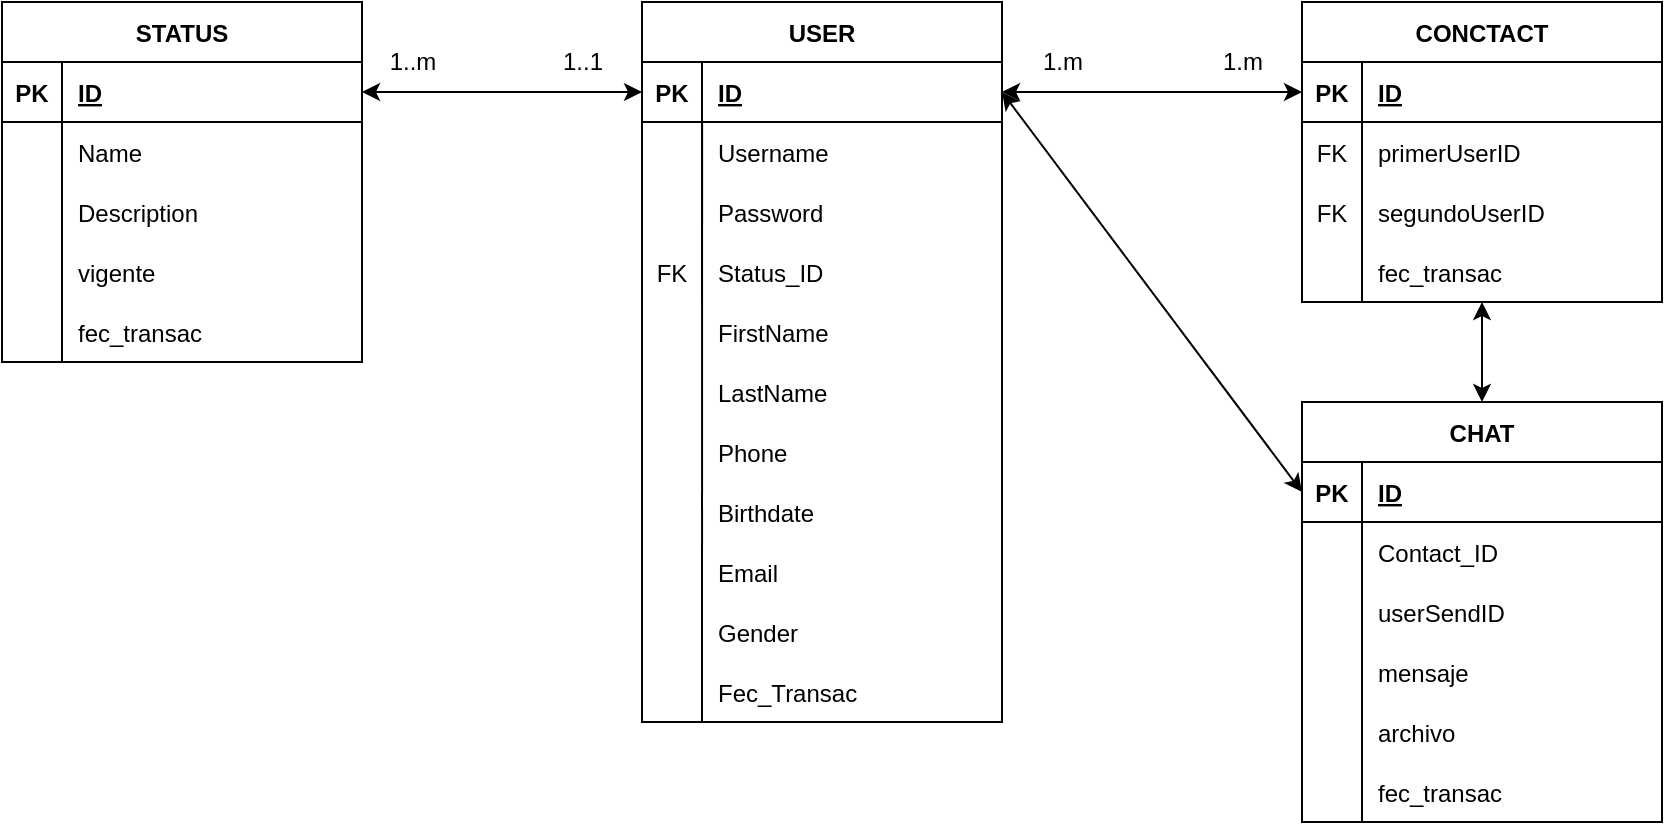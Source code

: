 <mxfile version="20.8.20" type="device"><diagram id="C5RBs43oDa-KdzZeNtuy" name="Page-1"><mxGraphModel dx="1377" dy="788" grid="1" gridSize="10" guides="1" tooltips="1" connect="1" arrows="1" fold="1" page="1" pageScale="1" pageWidth="827" pageHeight="1169" math="0" shadow="0"><root><mxCell id="WIyWlLk6GJQsqaUBKTNV-0"/><mxCell id="WIyWlLk6GJQsqaUBKTNV-1" parent="WIyWlLk6GJQsqaUBKTNV-0"/><mxCell id="EX2vOps7kcQV64Y0G11D-13" value="USER" style="shape=table;startSize=30;container=1;collapsible=1;childLayout=tableLayout;fixedRows=1;rowLines=0;fontStyle=1;align=center;resizeLast=1;" vertex="1" parent="WIyWlLk6GJQsqaUBKTNV-1"><mxGeometry x="350" y="570" width="180" height="360" as="geometry"/></mxCell><mxCell id="EX2vOps7kcQV64Y0G11D-14" value="" style="shape=tableRow;horizontal=0;startSize=0;swimlaneHead=0;swimlaneBody=0;fillColor=none;collapsible=0;dropTarget=0;points=[[0,0.5],[1,0.5]];portConstraint=eastwest;top=0;left=0;right=0;bottom=1;" vertex="1" parent="EX2vOps7kcQV64Y0G11D-13"><mxGeometry y="30" width="180" height="30" as="geometry"/></mxCell><mxCell id="EX2vOps7kcQV64Y0G11D-15" value="PK" style="shape=partialRectangle;connectable=0;fillColor=none;top=0;left=0;bottom=0;right=0;fontStyle=1;overflow=hidden;" vertex="1" parent="EX2vOps7kcQV64Y0G11D-14"><mxGeometry width="30" height="30" as="geometry"><mxRectangle width="30" height="30" as="alternateBounds"/></mxGeometry></mxCell><mxCell id="EX2vOps7kcQV64Y0G11D-16" value="ID" style="shape=partialRectangle;connectable=0;fillColor=none;top=0;left=0;bottom=0;right=0;align=left;spacingLeft=6;fontStyle=5;overflow=hidden;" vertex="1" parent="EX2vOps7kcQV64Y0G11D-14"><mxGeometry x="30" width="150" height="30" as="geometry"><mxRectangle width="150" height="30" as="alternateBounds"/></mxGeometry></mxCell><mxCell id="EX2vOps7kcQV64Y0G11D-17" value="" style="shape=tableRow;horizontal=0;startSize=0;swimlaneHead=0;swimlaneBody=0;fillColor=none;collapsible=0;dropTarget=0;points=[[0,0.5],[1,0.5]];portConstraint=eastwest;top=0;left=0;right=0;bottom=0;" vertex="1" parent="EX2vOps7kcQV64Y0G11D-13"><mxGeometry y="60" width="180" height="30" as="geometry"/></mxCell><mxCell id="EX2vOps7kcQV64Y0G11D-18" value="" style="shape=partialRectangle;connectable=0;fillColor=none;top=0;left=0;bottom=0;right=0;editable=1;overflow=hidden;" vertex="1" parent="EX2vOps7kcQV64Y0G11D-17"><mxGeometry width="30" height="30" as="geometry"><mxRectangle width="30" height="30" as="alternateBounds"/></mxGeometry></mxCell><mxCell id="EX2vOps7kcQV64Y0G11D-19" value="Username" style="shape=partialRectangle;connectable=0;fillColor=none;top=0;left=0;bottom=0;right=0;align=left;spacingLeft=6;overflow=hidden;" vertex="1" parent="EX2vOps7kcQV64Y0G11D-17"><mxGeometry x="30" width="150" height="30" as="geometry"><mxRectangle width="150" height="30" as="alternateBounds"/></mxGeometry></mxCell><mxCell id="EX2vOps7kcQV64Y0G11D-20" value="" style="shape=tableRow;horizontal=0;startSize=0;swimlaneHead=0;swimlaneBody=0;fillColor=none;collapsible=0;dropTarget=0;points=[[0,0.5],[1,0.5]];portConstraint=eastwest;top=0;left=0;right=0;bottom=0;" vertex="1" parent="EX2vOps7kcQV64Y0G11D-13"><mxGeometry y="90" width="180" height="30" as="geometry"/></mxCell><mxCell id="EX2vOps7kcQV64Y0G11D-21" value="" style="shape=partialRectangle;connectable=0;fillColor=none;top=0;left=0;bottom=0;right=0;editable=1;overflow=hidden;" vertex="1" parent="EX2vOps7kcQV64Y0G11D-20"><mxGeometry width="30" height="30" as="geometry"><mxRectangle width="30" height="30" as="alternateBounds"/></mxGeometry></mxCell><mxCell id="EX2vOps7kcQV64Y0G11D-22" value="Password" style="shape=partialRectangle;connectable=0;fillColor=none;top=0;left=0;bottom=0;right=0;align=left;spacingLeft=6;overflow=hidden;" vertex="1" parent="EX2vOps7kcQV64Y0G11D-20"><mxGeometry x="30" width="150" height="30" as="geometry"><mxRectangle width="150" height="30" as="alternateBounds"/></mxGeometry></mxCell><mxCell id="EX2vOps7kcQV64Y0G11D-23" value="" style="shape=tableRow;horizontal=0;startSize=0;swimlaneHead=0;swimlaneBody=0;fillColor=none;collapsible=0;dropTarget=0;points=[[0,0.5],[1,0.5]];portConstraint=eastwest;top=0;left=0;right=0;bottom=0;" vertex="1" parent="EX2vOps7kcQV64Y0G11D-13"><mxGeometry y="120" width="180" height="30" as="geometry"/></mxCell><mxCell id="EX2vOps7kcQV64Y0G11D-24" value="" style="shape=partialRectangle;connectable=0;fillColor=none;top=0;left=0;bottom=0;right=0;editable=1;overflow=hidden;" vertex="1" parent="EX2vOps7kcQV64Y0G11D-23"><mxGeometry width="30" height="30" as="geometry"><mxRectangle width="30" height="30" as="alternateBounds"/></mxGeometry></mxCell><mxCell id="EX2vOps7kcQV64Y0G11D-25" value="Status_ID" style="shape=partialRectangle;connectable=0;fillColor=none;top=0;left=0;bottom=0;right=0;align=left;spacingLeft=6;overflow=hidden;" vertex="1" parent="EX2vOps7kcQV64Y0G11D-23"><mxGeometry x="30" width="150" height="30" as="geometry"><mxRectangle width="150" height="30" as="alternateBounds"/></mxGeometry></mxCell><mxCell id="EX2vOps7kcQV64Y0G11D-26" value="STATUS" style="shape=table;startSize=30;container=1;collapsible=1;childLayout=tableLayout;fixedRows=1;rowLines=0;fontStyle=1;align=center;resizeLast=1;" vertex="1" parent="WIyWlLk6GJQsqaUBKTNV-1"><mxGeometry x="30" y="570" width="180" height="180" as="geometry"/></mxCell><mxCell id="EX2vOps7kcQV64Y0G11D-27" value="" style="shape=tableRow;horizontal=0;startSize=0;swimlaneHead=0;swimlaneBody=0;fillColor=none;collapsible=0;dropTarget=0;points=[[0,0.5],[1,0.5]];portConstraint=eastwest;top=0;left=0;right=0;bottom=1;" vertex="1" parent="EX2vOps7kcQV64Y0G11D-26"><mxGeometry y="30" width="180" height="30" as="geometry"/></mxCell><mxCell id="EX2vOps7kcQV64Y0G11D-28" value="PK" style="shape=partialRectangle;connectable=0;fillColor=none;top=0;left=0;bottom=0;right=0;fontStyle=1;overflow=hidden;" vertex="1" parent="EX2vOps7kcQV64Y0G11D-27"><mxGeometry width="30" height="30" as="geometry"><mxRectangle width="30" height="30" as="alternateBounds"/></mxGeometry></mxCell><mxCell id="EX2vOps7kcQV64Y0G11D-29" value="ID" style="shape=partialRectangle;connectable=0;fillColor=none;top=0;left=0;bottom=0;right=0;align=left;spacingLeft=6;fontStyle=5;overflow=hidden;" vertex="1" parent="EX2vOps7kcQV64Y0G11D-27"><mxGeometry x="30" width="150" height="30" as="geometry"><mxRectangle width="150" height="30" as="alternateBounds"/></mxGeometry></mxCell><mxCell id="EX2vOps7kcQV64Y0G11D-30" value="" style="shape=tableRow;horizontal=0;startSize=0;swimlaneHead=0;swimlaneBody=0;fillColor=none;collapsible=0;dropTarget=0;points=[[0,0.5],[1,0.5]];portConstraint=eastwest;top=0;left=0;right=0;bottom=0;" vertex="1" parent="EX2vOps7kcQV64Y0G11D-26"><mxGeometry y="60" width="180" height="30" as="geometry"/></mxCell><mxCell id="EX2vOps7kcQV64Y0G11D-31" value="" style="shape=partialRectangle;connectable=0;fillColor=none;top=0;left=0;bottom=0;right=0;editable=1;overflow=hidden;" vertex="1" parent="EX2vOps7kcQV64Y0G11D-30"><mxGeometry width="30" height="30" as="geometry"><mxRectangle width="30" height="30" as="alternateBounds"/></mxGeometry></mxCell><mxCell id="EX2vOps7kcQV64Y0G11D-32" value="Name" style="shape=partialRectangle;connectable=0;fillColor=none;top=0;left=0;bottom=0;right=0;align=left;spacingLeft=6;overflow=hidden;" vertex="1" parent="EX2vOps7kcQV64Y0G11D-30"><mxGeometry x="30" width="150" height="30" as="geometry"><mxRectangle width="150" height="30" as="alternateBounds"/></mxGeometry></mxCell><mxCell id="EX2vOps7kcQV64Y0G11D-33" value="" style="shape=tableRow;horizontal=0;startSize=0;swimlaneHead=0;swimlaneBody=0;fillColor=none;collapsible=0;dropTarget=0;points=[[0,0.5],[1,0.5]];portConstraint=eastwest;top=0;left=0;right=0;bottom=0;" vertex="1" parent="EX2vOps7kcQV64Y0G11D-26"><mxGeometry y="90" width="180" height="30" as="geometry"/></mxCell><mxCell id="EX2vOps7kcQV64Y0G11D-34" value="" style="shape=partialRectangle;connectable=0;fillColor=none;top=0;left=0;bottom=0;right=0;editable=1;overflow=hidden;" vertex="1" parent="EX2vOps7kcQV64Y0G11D-33"><mxGeometry width="30" height="30" as="geometry"><mxRectangle width="30" height="30" as="alternateBounds"/></mxGeometry></mxCell><mxCell id="EX2vOps7kcQV64Y0G11D-35" value="Description" style="shape=partialRectangle;connectable=0;fillColor=none;top=0;left=0;bottom=0;right=0;align=left;spacingLeft=6;overflow=hidden;" vertex="1" parent="EX2vOps7kcQV64Y0G11D-33"><mxGeometry x="30" width="150" height="30" as="geometry"><mxRectangle width="150" height="30" as="alternateBounds"/></mxGeometry></mxCell><mxCell id="EX2vOps7kcQV64Y0G11D-36" value="" style="shape=tableRow;horizontal=0;startSize=0;swimlaneHead=0;swimlaneBody=0;fillColor=none;collapsible=0;dropTarget=0;points=[[0,0.5],[1,0.5]];portConstraint=eastwest;top=0;left=0;right=0;bottom=0;" vertex="1" parent="EX2vOps7kcQV64Y0G11D-26"><mxGeometry y="120" width="180" height="30" as="geometry"/></mxCell><mxCell id="EX2vOps7kcQV64Y0G11D-37" value="" style="shape=partialRectangle;connectable=0;fillColor=none;top=0;left=0;bottom=0;right=0;editable=1;overflow=hidden;" vertex="1" parent="EX2vOps7kcQV64Y0G11D-36"><mxGeometry width="30" height="30" as="geometry"><mxRectangle width="30" height="30" as="alternateBounds"/></mxGeometry></mxCell><mxCell id="EX2vOps7kcQV64Y0G11D-38" value="vigente" style="shape=partialRectangle;connectable=0;fillColor=none;top=0;left=0;bottom=0;right=0;align=left;spacingLeft=6;overflow=hidden;" vertex="1" parent="EX2vOps7kcQV64Y0G11D-36"><mxGeometry x="30" width="150" height="30" as="geometry"><mxRectangle width="150" height="30" as="alternateBounds"/></mxGeometry></mxCell><mxCell id="EX2vOps7kcQV64Y0G11D-52" value="CHAT" style="shape=table;startSize=30;container=1;collapsible=1;childLayout=tableLayout;fixedRows=1;rowLines=0;fontStyle=1;align=center;resizeLast=1;" vertex="1" parent="WIyWlLk6GJQsqaUBKTNV-1"><mxGeometry x="680" y="770" width="180" height="210" as="geometry"/></mxCell><mxCell id="EX2vOps7kcQV64Y0G11D-53" value="" style="shape=tableRow;horizontal=0;startSize=0;swimlaneHead=0;swimlaneBody=0;fillColor=none;collapsible=0;dropTarget=0;points=[[0,0.5],[1,0.5]];portConstraint=eastwest;top=0;left=0;right=0;bottom=1;" vertex="1" parent="EX2vOps7kcQV64Y0G11D-52"><mxGeometry y="30" width="180" height="30" as="geometry"/></mxCell><mxCell id="EX2vOps7kcQV64Y0G11D-54" value="PK" style="shape=partialRectangle;connectable=0;fillColor=none;top=0;left=0;bottom=0;right=0;fontStyle=1;overflow=hidden;" vertex="1" parent="EX2vOps7kcQV64Y0G11D-53"><mxGeometry width="30" height="30" as="geometry"><mxRectangle width="30" height="30" as="alternateBounds"/></mxGeometry></mxCell><mxCell id="EX2vOps7kcQV64Y0G11D-55" value="ID" style="shape=partialRectangle;connectable=0;fillColor=none;top=0;left=0;bottom=0;right=0;align=left;spacingLeft=6;fontStyle=5;overflow=hidden;" vertex="1" parent="EX2vOps7kcQV64Y0G11D-53"><mxGeometry x="30" width="150" height="30" as="geometry"><mxRectangle width="150" height="30" as="alternateBounds"/></mxGeometry></mxCell><mxCell id="EX2vOps7kcQV64Y0G11D-56" value="" style="shape=tableRow;horizontal=0;startSize=0;swimlaneHead=0;swimlaneBody=0;fillColor=none;collapsible=0;dropTarget=0;points=[[0,0.5],[1,0.5]];portConstraint=eastwest;top=0;left=0;right=0;bottom=0;" vertex="1" parent="EX2vOps7kcQV64Y0G11D-52"><mxGeometry y="60" width="180" height="30" as="geometry"/></mxCell><mxCell id="EX2vOps7kcQV64Y0G11D-57" value="" style="shape=partialRectangle;connectable=0;fillColor=none;top=0;left=0;bottom=0;right=0;editable=1;overflow=hidden;" vertex="1" parent="EX2vOps7kcQV64Y0G11D-56"><mxGeometry width="30" height="30" as="geometry"><mxRectangle width="30" height="30" as="alternateBounds"/></mxGeometry></mxCell><mxCell id="EX2vOps7kcQV64Y0G11D-58" value="Contact_ID" style="shape=partialRectangle;connectable=0;fillColor=none;top=0;left=0;bottom=0;right=0;align=left;spacingLeft=6;overflow=hidden;" vertex="1" parent="EX2vOps7kcQV64Y0G11D-56"><mxGeometry x="30" width="150" height="30" as="geometry"><mxRectangle width="150" height="30" as="alternateBounds"/></mxGeometry></mxCell><mxCell id="EX2vOps7kcQV64Y0G11D-59" value="" style="shape=tableRow;horizontal=0;startSize=0;swimlaneHead=0;swimlaneBody=0;fillColor=none;collapsible=0;dropTarget=0;points=[[0,0.5],[1,0.5]];portConstraint=eastwest;top=0;left=0;right=0;bottom=0;" vertex="1" parent="EX2vOps7kcQV64Y0G11D-52"><mxGeometry y="90" width="180" height="30" as="geometry"/></mxCell><mxCell id="EX2vOps7kcQV64Y0G11D-60" value="" style="shape=partialRectangle;connectable=0;fillColor=none;top=0;left=0;bottom=0;right=0;editable=1;overflow=hidden;" vertex="1" parent="EX2vOps7kcQV64Y0G11D-59"><mxGeometry width="30" height="30" as="geometry"><mxRectangle width="30" height="30" as="alternateBounds"/></mxGeometry></mxCell><mxCell id="EX2vOps7kcQV64Y0G11D-61" value="userSendID" style="shape=partialRectangle;connectable=0;fillColor=none;top=0;left=0;bottom=0;right=0;align=left;spacingLeft=6;overflow=hidden;" vertex="1" parent="EX2vOps7kcQV64Y0G11D-59"><mxGeometry x="30" width="150" height="30" as="geometry"><mxRectangle width="150" height="30" as="alternateBounds"/></mxGeometry></mxCell><mxCell id="EX2vOps7kcQV64Y0G11D-62" value="" style="shape=tableRow;horizontal=0;startSize=0;swimlaneHead=0;swimlaneBody=0;fillColor=none;collapsible=0;dropTarget=0;points=[[0,0.5],[1,0.5]];portConstraint=eastwest;top=0;left=0;right=0;bottom=0;" vertex="1" parent="EX2vOps7kcQV64Y0G11D-52"><mxGeometry y="120" width="180" height="30" as="geometry"/></mxCell><mxCell id="EX2vOps7kcQV64Y0G11D-63" value="" style="shape=partialRectangle;connectable=0;fillColor=none;top=0;left=0;bottom=0;right=0;editable=1;overflow=hidden;" vertex="1" parent="EX2vOps7kcQV64Y0G11D-62"><mxGeometry width="30" height="30" as="geometry"><mxRectangle width="30" height="30" as="alternateBounds"/></mxGeometry></mxCell><mxCell id="EX2vOps7kcQV64Y0G11D-64" value="mensaje" style="shape=partialRectangle;connectable=0;fillColor=none;top=0;left=0;bottom=0;right=0;align=left;spacingLeft=6;overflow=hidden;" vertex="1" parent="EX2vOps7kcQV64Y0G11D-62"><mxGeometry x="30" width="150" height="30" as="geometry"><mxRectangle width="150" height="30" as="alternateBounds"/></mxGeometry></mxCell><mxCell id="EX2vOps7kcQV64Y0G11D-65" value="fec_transac" style="shape=partialRectangle;connectable=0;fillColor=none;top=0;left=0;bottom=0;right=0;align=left;spacingLeft=6;overflow=hidden;" vertex="1" parent="WIyWlLk6GJQsqaUBKTNV-1"><mxGeometry x="60" y="720" width="150" height="30" as="geometry"><mxRectangle width="150" height="30" as="alternateBounds"/></mxGeometry></mxCell><mxCell id="EX2vOps7kcQV64Y0G11D-66" value="" style="shape=partialRectangle;connectable=0;fillColor=none;top=0;left=0;bottom=0;right=0;editable=1;overflow=hidden;" vertex="1" parent="WIyWlLk6GJQsqaUBKTNV-1"><mxGeometry x="60" y="720" width="30" height="30" as="geometry"><mxRectangle width="30" height="30" as="alternateBounds"/></mxGeometry></mxCell><mxCell id="EX2vOps7kcQV64Y0G11D-67" value="" style="shape=tableRow;horizontal=0;startSize=0;swimlaneHead=0;swimlaneBody=0;fillColor=none;collapsible=0;dropTarget=0;points=[[0,0.5],[1,0.5]];portConstraint=eastwest;top=0;left=0;right=0;bottom=0;" vertex="1" parent="WIyWlLk6GJQsqaUBKTNV-1"><mxGeometry x="350" y="720" width="180" height="30" as="geometry"/></mxCell><mxCell id="EX2vOps7kcQV64Y0G11D-68" value="" style="shape=partialRectangle;connectable=0;fillColor=none;top=0;left=0;bottom=0;right=0;editable=1;overflow=hidden;" vertex="1" parent="EX2vOps7kcQV64Y0G11D-67"><mxGeometry width="30" height="30" as="geometry"><mxRectangle width="30" height="30" as="alternateBounds"/></mxGeometry></mxCell><mxCell id="EX2vOps7kcQV64Y0G11D-69" value="FirstName" style="shape=partialRectangle;connectable=0;fillColor=none;top=0;left=0;bottom=0;right=0;align=left;spacingLeft=6;overflow=hidden;" vertex="1" parent="EX2vOps7kcQV64Y0G11D-67"><mxGeometry x="30" width="150" height="30" as="geometry"><mxRectangle width="150" height="30" as="alternateBounds"/></mxGeometry></mxCell><mxCell id="EX2vOps7kcQV64Y0G11D-70" value="" style="shape=tableRow;horizontal=0;startSize=0;swimlaneHead=0;swimlaneBody=0;fillColor=none;collapsible=0;dropTarget=0;points=[[0,0.5],[1,0.5]];portConstraint=eastwest;top=0;left=0;right=0;bottom=0;" vertex="1" parent="WIyWlLk6GJQsqaUBKTNV-1"><mxGeometry x="350" y="750" width="180" height="30" as="geometry"/></mxCell><mxCell id="EX2vOps7kcQV64Y0G11D-71" value="" style="shape=partialRectangle;connectable=0;fillColor=none;top=0;left=0;bottom=0;right=0;editable=1;overflow=hidden;" vertex="1" parent="EX2vOps7kcQV64Y0G11D-70"><mxGeometry width="30" height="30" as="geometry"><mxRectangle width="30" height="30" as="alternateBounds"/></mxGeometry></mxCell><mxCell id="EX2vOps7kcQV64Y0G11D-72" value="LastName" style="shape=partialRectangle;connectable=0;fillColor=none;top=0;left=0;bottom=0;right=0;align=left;spacingLeft=6;overflow=hidden;" vertex="1" parent="EX2vOps7kcQV64Y0G11D-70"><mxGeometry x="30" width="150" height="30" as="geometry"><mxRectangle width="150" height="30" as="alternateBounds"/></mxGeometry></mxCell><mxCell id="EX2vOps7kcQV64Y0G11D-73" value="" style="shape=tableRow;horizontal=0;startSize=0;swimlaneHead=0;swimlaneBody=0;fillColor=none;collapsible=0;dropTarget=0;points=[[0,0.5],[1,0.5]];portConstraint=eastwest;top=0;left=0;right=0;bottom=0;" vertex="1" parent="WIyWlLk6GJQsqaUBKTNV-1"><mxGeometry x="350" y="780" width="180" height="30" as="geometry"/></mxCell><mxCell id="EX2vOps7kcQV64Y0G11D-74" value="" style="shape=partialRectangle;connectable=0;fillColor=none;top=0;left=0;bottom=0;right=0;editable=1;overflow=hidden;" vertex="1" parent="EX2vOps7kcQV64Y0G11D-73"><mxGeometry width="30" height="30" as="geometry"><mxRectangle width="30" height="30" as="alternateBounds"/></mxGeometry></mxCell><mxCell id="EX2vOps7kcQV64Y0G11D-75" value="Phone" style="shape=partialRectangle;connectable=0;fillColor=none;top=0;left=0;bottom=0;right=0;align=left;spacingLeft=6;overflow=hidden;" vertex="1" parent="EX2vOps7kcQV64Y0G11D-73"><mxGeometry x="30" width="150" height="30" as="geometry"><mxRectangle width="150" height="30" as="alternateBounds"/></mxGeometry></mxCell><mxCell id="EX2vOps7kcQV64Y0G11D-76" value="" style="shape=tableRow;horizontal=0;startSize=0;swimlaneHead=0;swimlaneBody=0;fillColor=none;collapsible=0;dropTarget=0;points=[[0,0.5],[1,0.5]];portConstraint=eastwest;top=0;left=0;right=0;bottom=0;" vertex="1" parent="WIyWlLk6GJQsqaUBKTNV-1"><mxGeometry x="350" y="810" width="180" height="30" as="geometry"/></mxCell><mxCell id="EX2vOps7kcQV64Y0G11D-77" value="" style="shape=partialRectangle;connectable=0;fillColor=none;top=0;left=0;bottom=0;right=0;editable=1;overflow=hidden;" vertex="1" parent="EX2vOps7kcQV64Y0G11D-76"><mxGeometry width="30" height="30" as="geometry"><mxRectangle width="30" height="30" as="alternateBounds"/></mxGeometry></mxCell><mxCell id="EX2vOps7kcQV64Y0G11D-78" value="Birthdate" style="shape=partialRectangle;connectable=0;fillColor=none;top=0;left=0;bottom=0;right=0;align=left;spacingLeft=6;overflow=hidden;" vertex="1" parent="EX2vOps7kcQV64Y0G11D-76"><mxGeometry x="30" width="150" height="30" as="geometry"><mxRectangle width="150" height="30" as="alternateBounds"/></mxGeometry></mxCell><mxCell id="EX2vOps7kcQV64Y0G11D-79" value="" style="endArrow=none;html=1;rounded=0;exitX=0.167;exitY=-0.033;exitDx=0;exitDy=0;exitPerimeter=0;" edge="1" parent="WIyWlLk6GJQsqaUBKTNV-1" source="EX2vOps7kcQV64Y0G11D-17"><mxGeometry width="50" height="50" relative="1" as="geometry"><mxPoint x="400" y="520" as="sourcePoint"/><mxPoint x="380" y="930" as="targetPoint"/></mxGeometry></mxCell><mxCell id="EX2vOps7kcQV64Y0G11D-80" value="Email" style="shape=partialRectangle;connectable=0;fillColor=none;top=0;left=0;bottom=0;right=0;align=left;spacingLeft=6;overflow=hidden;" vertex="1" parent="WIyWlLk6GJQsqaUBKTNV-1"><mxGeometry x="380" y="840" width="150" height="30" as="geometry"><mxRectangle width="150" height="30" as="alternateBounds"/></mxGeometry></mxCell><mxCell id="EX2vOps7kcQV64Y0G11D-81" value="Gender" style="shape=partialRectangle;connectable=0;fillColor=none;top=0;left=0;bottom=0;right=0;align=left;spacingLeft=6;overflow=hidden;" vertex="1" parent="WIyWlLk6GJQsqaUBKTNV-1"><mxGeometry x="380" y="870" width="150" height="30" as="geometry"><mxRectangle width="150" height="30" as="alternateBounds"/></mxGeometry></mxCell><mxCell id="EX2vOps7kcQV64Y0G11D-85" value="Fec_Transac" style="shape=partialRectangle;connectable=0;fillColor=none;top=0;left=0;bottom=0;right=0;align=left;spacingLeft=6;overflow=hidden;" vertex="1" parent="WIyWlLk6GJQsqaUBKTNV-1"><mxGeometry x="380" y="900" width="150" height="30" as="geometry"><mxRectangle width="150" height="30" as="alternateBounds"/></mxGeometry></mxCell><mxCell id="EX2vOps7kcQV64Y0G11D-86" value="" style="endArrow=none;html=1;rounded=0;exitX=0.167;exitY=-0.033;exitDx=0;exitDy=0;exitPerimeter=0;" edge="1" parent="WIyWlLk6GJQsqaUBKTNV-1"><mxGeometry width="50" height="50" relative="1" as="geometry"><mxPoint x="60" y="629" as="sourcePoint"/><mxPoint x="60" y="750" as="targetPoint"/></mxGeometry></mxCell><mxCell id="EX2vOps7kcQV64Y0G11D-87" value="" style="endArrow=classic;startArrow=classic;html=1;rounded=0;exitX=1;exitY=0.5;exitDx=0;exitDy=0;entryX=0;entryY=0.5;entryDx=0;entryDy=0;" edge="1" parent="WIyWlLk6GJQsqaUBKTNV-1" source="EX2vOps7kcQV64Y0G11D-27" target="EX2vOps7kcQV64Y0G11D-14"><mxGeometry width="50" height="50" relative="1" as="geometry"><mxPoint x="270" y="690" as="sourcePoint"/><mxPoint x="320" y="640" as="targetPoint"/></mxGeometry></mxCell><mxCell id="EX2vOps7kcQV64Y0G11D-92" value="FK" style="shape=partialRectangle;connectable=0;fillColor=none;top=0;left=0;bottom=0;right=0;fontStyle=0;overflow=hidden;" vertex="1" parent="WIyWlLk6GJQsqaUBKTNV-1"><mxGeometry x="350" y="690" width="30" height="30" as="geometry"><mxRectangle width="30" height="30" as="alternateBounds"/></mxGeometry></mxCell><mxCell id="EX2vOps7kcQV64Y0G11D-106" value="CONCTACT" style="shape=table;startSize=30;container=1;collapsible=1;childLayout=tableLayout;fixedRows=1;rowLines=0;fontStyle=1;align=center;resizeLast=1;" vertex="1" parent="WIyWlLk6GJQsqaUBKTNV-1"><mxGeometry x="680" y="570" width="180" height="150" as="geometry"/></mxCell><mxCell id="EX2vOps7kcQV64Y0G11D-107" value="" style="shape=tableRow;horizontal=0;startSize=0;swimlaneHead=0;swimlaneBody=0;fillColor=none;collapsible=0;dropTarget=0;points=[[0,0.5],[1,0.5]];portConstraint=eastwest;top=0;left=0;right=0;bottom=1;" vertex="1" parent="EX2vOps7kcQV64Y0G11D-106"><mxGeometry y="30" width="180" height="30" as="geometry"/></mxCell><mxCell id="EX2vOps7kcQV64Y0G11D-108" value="PK" style="shape=partialRectangle;connectable=0;fillColor=none;top=0;left=0;bottom=0;right=0;fontStyle=1;overflow=hidden;" vertex="1" parent="EX2vOps7kcQV64Y0G11D-107"><mxGeometry width="30" height="30" as="geometry"><mxRectangle width="30" height="30" as="alternateBounds"/></mxGeometry></mxCell><mxCell id="EX2vOps7kcQV64Y0G11D-109" value="ID" style="shape=partialRectangle;connectable=0;fillColor=none;top=0;left=0;bottom=0;right=0;align=left;spacingLeft=6;fontStyle=5;overflow=hidden;" vertex="1" parent="EX2vOps7kcQV64Y0G11D-107"><mxGeometry x="30" width="150" height="30" as="geometry"><mxRectangle width="150" height="30" as="alternateBounds"/></mxGeometry></mxCell><mxCell id="EX2vOps7kcQV64Y0G11D-110" value="" style="shape=tableRow;horizontal=0;startSize=0;swimlaneHead=0;swimlaneBody=0;fillColor=none;collapsible=0;dropTarget=0;points=[[0,0.5],[1,0.5]];portConstraint=eastwest;top=0;left=0;right=0;bottom=0;" vertex="1" parent="EX2vOps7kcQV64Y0G11D-106"><mxGeometry y="60" width="180" height="30" as="geometry"/></mxCell><mxCell id="EX2vOps7kcQV64Y0G11D-111" value="" style="shape=partialRectangle;connectable=0;fillColor=none;top=0;left=0;bottom=0;right=0;editable=1;overflow=hidden;" vertex="1" parent="EX2vOps7kcQV64Y0G11D-110"><mxGeometry width="30" height="30" as="geometry"><mxRectangle width="30" height="30" as="alternateBounds"/></mxGeometry></mxCell><mxCell id="EX2vOps7kcQV64Y0G11D-112" value="primerUserID" style="shape=partialRectangle;connectable=0;fillColor=none;top=0;left=0;bottom=0;right=0;align=left;spacingLeft=6;overflow=hidden;" vertex="1" parent="EX2vOps7kcQV64Y0G11D-110"><mxGeometry x="30" width="150" height="30" as="geometry"><mxRectangle width="150" height="30" as="alternateBounds"/></mxGeometry></mxCell><mxCell id="EX2vOps7kcQV64Y0G11D-113" value="" style="shape=tableRow;horizontal=0;startSize=0;swimlaneHead=0;swimlaneBody=0;fillColor=none;collapsible=0;dropTarget=0;points=[[0,0.5],[1,0.5]];portConstraint=eastwest;top=0;left=0;right=0;bottom=0;" vertex="1" parent="EX2vOps7kcQV64Y0G11D-106"><mxGeometry y="90" width="180" height="30" as="geometry"/></mxCell><mxCell id="EX2vOps7kcQV64Y0G11D-114" value="" style="shape=partialRectangle;connectable=0;fillColor=none;top=0;left=0;bottom=0;right=0;editable=1;overflow=hidden;" vertex="1" parent="EX2vOps7kcQV64Y0G11D-113"><mxGeometry width="30" height="30" as="geometry"><mxRectangle width="30" height="30" as="alternateBounds"/></mxGeometry></mxCell><mxCell id="EX2vOps7kcQV64Y0G11D-115" value="segundoUserID" style="shape=partialRectangle;connectable=0;fillColor=none;top=0;left=0;bottom=0;right=0;align=left;spacingLeft=6;overflow=hidden;" vertex="1" parent="EX2vOps7kcQV64Y0G11D-113"><mxGeometry x="30" width="150" height="30" as="geometry"><mxRectangle width="150" height="30" as="alternateBounds"/></mxGeometry></mxCell><mxCell id="EX2vOps7kcQV64Y0G11D-116" value="" style="shape=tableRow;horizontal=0;startSize=0;swimlaneHead=0;swimlaneBody=0;fillColor=none;collapsible=0;dropTarget=0;points=[[0,0.5],[1,0.5]];portConstraint=eastwest;top=0;left=0;right=0;bottom=0;" vertex="1" parent="EX2vOps7kcQV64Y0G11D-106"><mxGeometry y="120" width="180" height="30" as="geometry"/></mxCell><mxCell id="EX2vOps7kcQV64Y0G11D-117" value="" style="shape=partialRectangle;connectable=0;fillColor=none;top=0;left=0;bottom=0;right=0;editable=1;overflow=hidden;" vertex="1" parent="EX2vOps7kcQV64Y0G11D-116"><mxGeometry width="30" height="30" as="geometry"><mxRectangle width="30" height="30" as="alternateBounds"/></mxGeometry></mxCell><mxCell id="EX2vOps7kcQV64Y0G11D-118" value="fec_transac" style="shape=partialRectangle;connectable=0;fillColor=none;top=0;left=0;bottom=0;right=0;align=left;spacingLeft=6;overflow=hidden;" vertex="1" parent="EX2vOps7kcQV64Y0G11D-116"><mxGeometry x="30" width="150" height="30" as="geometry"><mxRectangle width="150" height="30" as="alternateBounds"/></mxGeometry></mxCell><mxCell id="EX2vOps7kcQV64Y0G11D-119" value="FK" style="shape=partialRectangle;connectable=0;fillColor=none;top=0;left=0;bottom=0;right=0;fontStyle=0;overflow=hidden;" vertex="1" parent="WIyWlLk6GJQsqaUBKTNV-1"><mxGeometry x="680" y="630" width="30" height="30" as="geometry"><mxRectangle width="30" height="30" as="alternateBounds"/></mxGeometry></mxCell><mxCell id="EX2vOps7kcQV64Y0G11D-120" value="FK" style="shape=partialRectangle;connectable=0;fillColor=none;top=0;left=0;bottom=0;right=0;fontStyle=0;overflow=hidden;" vertex="1" parent="WIyWlLk6GJQsqaUBKTNV-1"><mxGeometry x="680" y="660" width="30" height="30" as="geometry"><mxRectangle width="30" height="30" as="alternateBounds"/></mxGeometry></mxCell><mxCell id="EX2vOps7kcQV64Y0G11D-121" value="archivo" style="shape=partialRectangle;connectable=0;fillColor=none;top=0;left=0;bottom=0;right=0;align=left;spacingLeft=6;overflow=hidden;" vertex="1" parent="WIyWlLk6GJQsqaUBKTNV-1"><mxGeometry x="710" y="920" width="150" height="30" as="geometry"><mxRectangle width="150" height="30" as="alternateBounds"/></mxGeometry></mxCell><mxCell id="EX2vOps7kcQV64Y0G11D-122" value="fec_transac" style="shape=partialRectangle;connectable=0;fillColor=none;top=0;left=0;bottom=0;right=0;align=left;spacingLeft=6;overflow=hidden;" vertex="1" parent="WIyWlLk6GJQsqaUBKTNV-1"><mxGeometry x="710" y="950" width="150" height="30" as="geometry"><mxRectangle width="150" height="30" as="alternateBounds"/></mxGeometry></mxCell><mxCell id="EX2vOps7kcQV64Y0G11D-123" value="" style="endArrow=none;html=1;rounded=0;exitX=0.167;exitY=-0.033;exitDx=0;exitDy=0;exitPerimeter=0;" edge="1" parent="WIyWlLk6GJQsqaUBKTNV-1"><mxGeometry width="50" height="50" relative="1" as="geometry"><mxPoint x="710" y="800" as="sourcePoint"/><mxPoint x="710" y="980" as="targetPoint"/></mxGeometry></mxCell><mxCell id="EX2vOps7kcQV64Y0G11D-124" value="" style="endArrow=classic;startArrow=classic;html=1;rounded=0;exitX=1;exitY=0.5;exitDx=0;exitDy=0;entryX=0;entryY=0.5;entryDx=0;entryDy=0;" edge="1" parent="WIyWlLk6GJQsqaUBKTNV-1" source="EX2vOps7kcQV64Y0G11D-14" target="EX2vOps7kcQV64Y0G11D-107"><mxGeometry width="50" height="50" relative="1" as="geometry"><mxPoint x="550" y="520" as="sourcePoint"/><mxPoint x="690" y="520" as="targetPoint"/></mxGeometry></mxCell><mxCell id="EX2vOps7kcQV64Y0G11D-125" value="" style="endArrow=classic;startArrow=classic;html=1;rounded=0;exitX=1;exitY=0.5;exitDx=0;exitDy=0;entryX=0;entryY=0.5;entryDx=0;entryDy=0;" edge="1" parent="WIyWlLk6GJQsqaUBKTNV-1" source="EX2vOps7kcQV64Y0G11D-14" target="EX2vOps7kcQV64Y0G11D-53"><mxGeometry width="50" height="50" relative="1" as="geometry"><mxPoint x="230" y="635" as="sourcePoint"/><mxPoint x="370" y="635" as="targetPoint"/></mxGeometry></mxCell><mxCell id="EX2vOps7kcQV64Y0G11D-126" value="" style="endArrow=classic;startArrow=classic;html=1;rounded=0;entryX=0.5;entryY=0;entryDx=0;entryDy=0;" edge="1" parent="WIyWlLk6GJQsqaUBKTNV-1" target="EX2vOps7kcQV64Y0G11D-52"><mxGeometry width="50" height="50" relative="1" as="geometry"><mxPoint x="770" y="720" as="sourcePoint"/><mxPoint x="1080" y="690" as="targetPoint"/></mxGeometry></mxCell><mxCell id="EX2vOps7kcQV64Y0G11D-127" value="1..m" style="text;html=1;align=center;verticalAlign=middle;resizable=0;points=[];autosize=1;strokeColor=none;fillColor=none;" vertex="1" parent="WIyWlLk6GJQsqaUBKTNV-1"><mxGeometry x="210" y="585" width="50" height="30" as="geometry"/></mxCell><mxCell id="EX2vOps7kcQV64Y0G11D-128" value="1..1" style="text;html=1;align=center;verticalAlign=middle;resizable=0;points=[];autosize=1;strokeColor=none;fillColor=none;" vertex="1" parent="WIyWlLk6GJQsqaUBKTNV-1"><mxGeometry x="300" y="585" width="40" height="30" as="geometry"/></mxCell><mxCell id="EX2vOps7kcQV64Y0G11D-129" value="1.m" style="text;html=1;align=center;verticalAlign=middle;resizable=0;points=[];autosize=1;strokeColor=none;fillColor=none;" vertex="1" parent="WIyWlLk6GJQsqaUBKTNV-1"><mxGeometry x="540" y="585" width="40" height="30" as="geometry"/></mxCell><mxCell id="EX2vOps7kcQV64Y0G11D-130" value="1.m" style="text;html=1;align=center;verticalAlign=middle;resizable=0;points=[];autosize=1;strokeColor=none;fillColor=none;" vertex="1" parent="WIyWlLk6GJQsqaUBKTNV-1"><mxGeometry x="630" y="585" width="40" height="30" as="geometry"/></mxCell></root></mxGraphModel></diagram></mxfile>